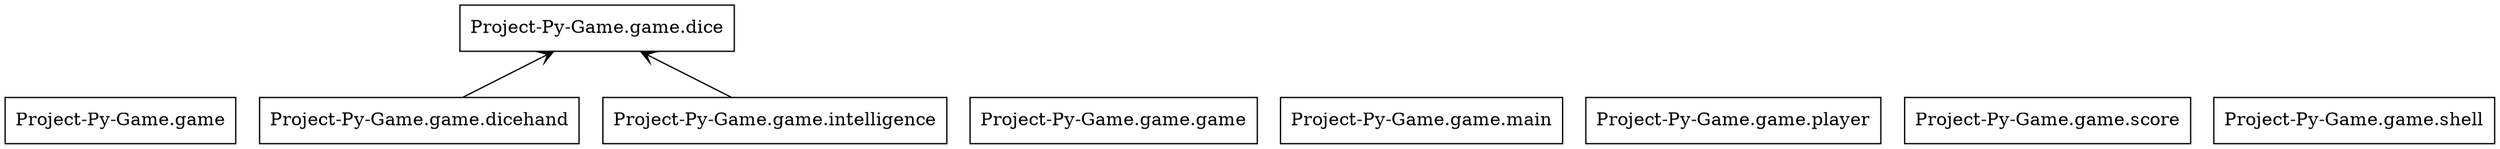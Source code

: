 digraph "packages" {
rankdir=BT
charset="utf-8"
"Project-Py-Game.game" [color="black", label="Project-Py-Game.game", shape="box", style="solid"];
"Project-Py-Game.game.dice" [color="black", label="Project-Py-Game.game.dice", shape="box", style="solid"];
"Project-Py-Game.game.dicehand" [color="black", label="Project-Py-Game.game.dicehand", shape="box", style="solid"];
"Project-Py-Game.game.game" [color="black", label="Project-Py-Game.game.game", shape="box", style="solid"];
"Project-Py-Game.game.intelligence" [color="black", label="Project-Py-Game.game.intelligence", shape="box", style="solid"];
"Project-Py-Game.game.main" [color="black", label="Project-Py-Game.game.main", shape="box", style="solid"];
"Project-Py-Game.game.player" [color="black", label="Project-Py-Game.game.player", shape="box", style="solid"];
"Project-Py-Game.game.score" [color="black", label="Project-Py-Game.game.score", shape="box", style="solid"];
"Project-Py-Game.game.shell" [color="black", label="Project-Py-Game.game.shell", shape="box", style="solid"];
"Project-Py-Game.game.dicehand" -> "Project-Py-Game.game.dice" [arrowhead="open", arrowtail="none"];
"Project-Py-Game.game.intelligence" -> "Project-Py-Game.game.dice" [arrowhead="open", arrowtail="none"];
}
